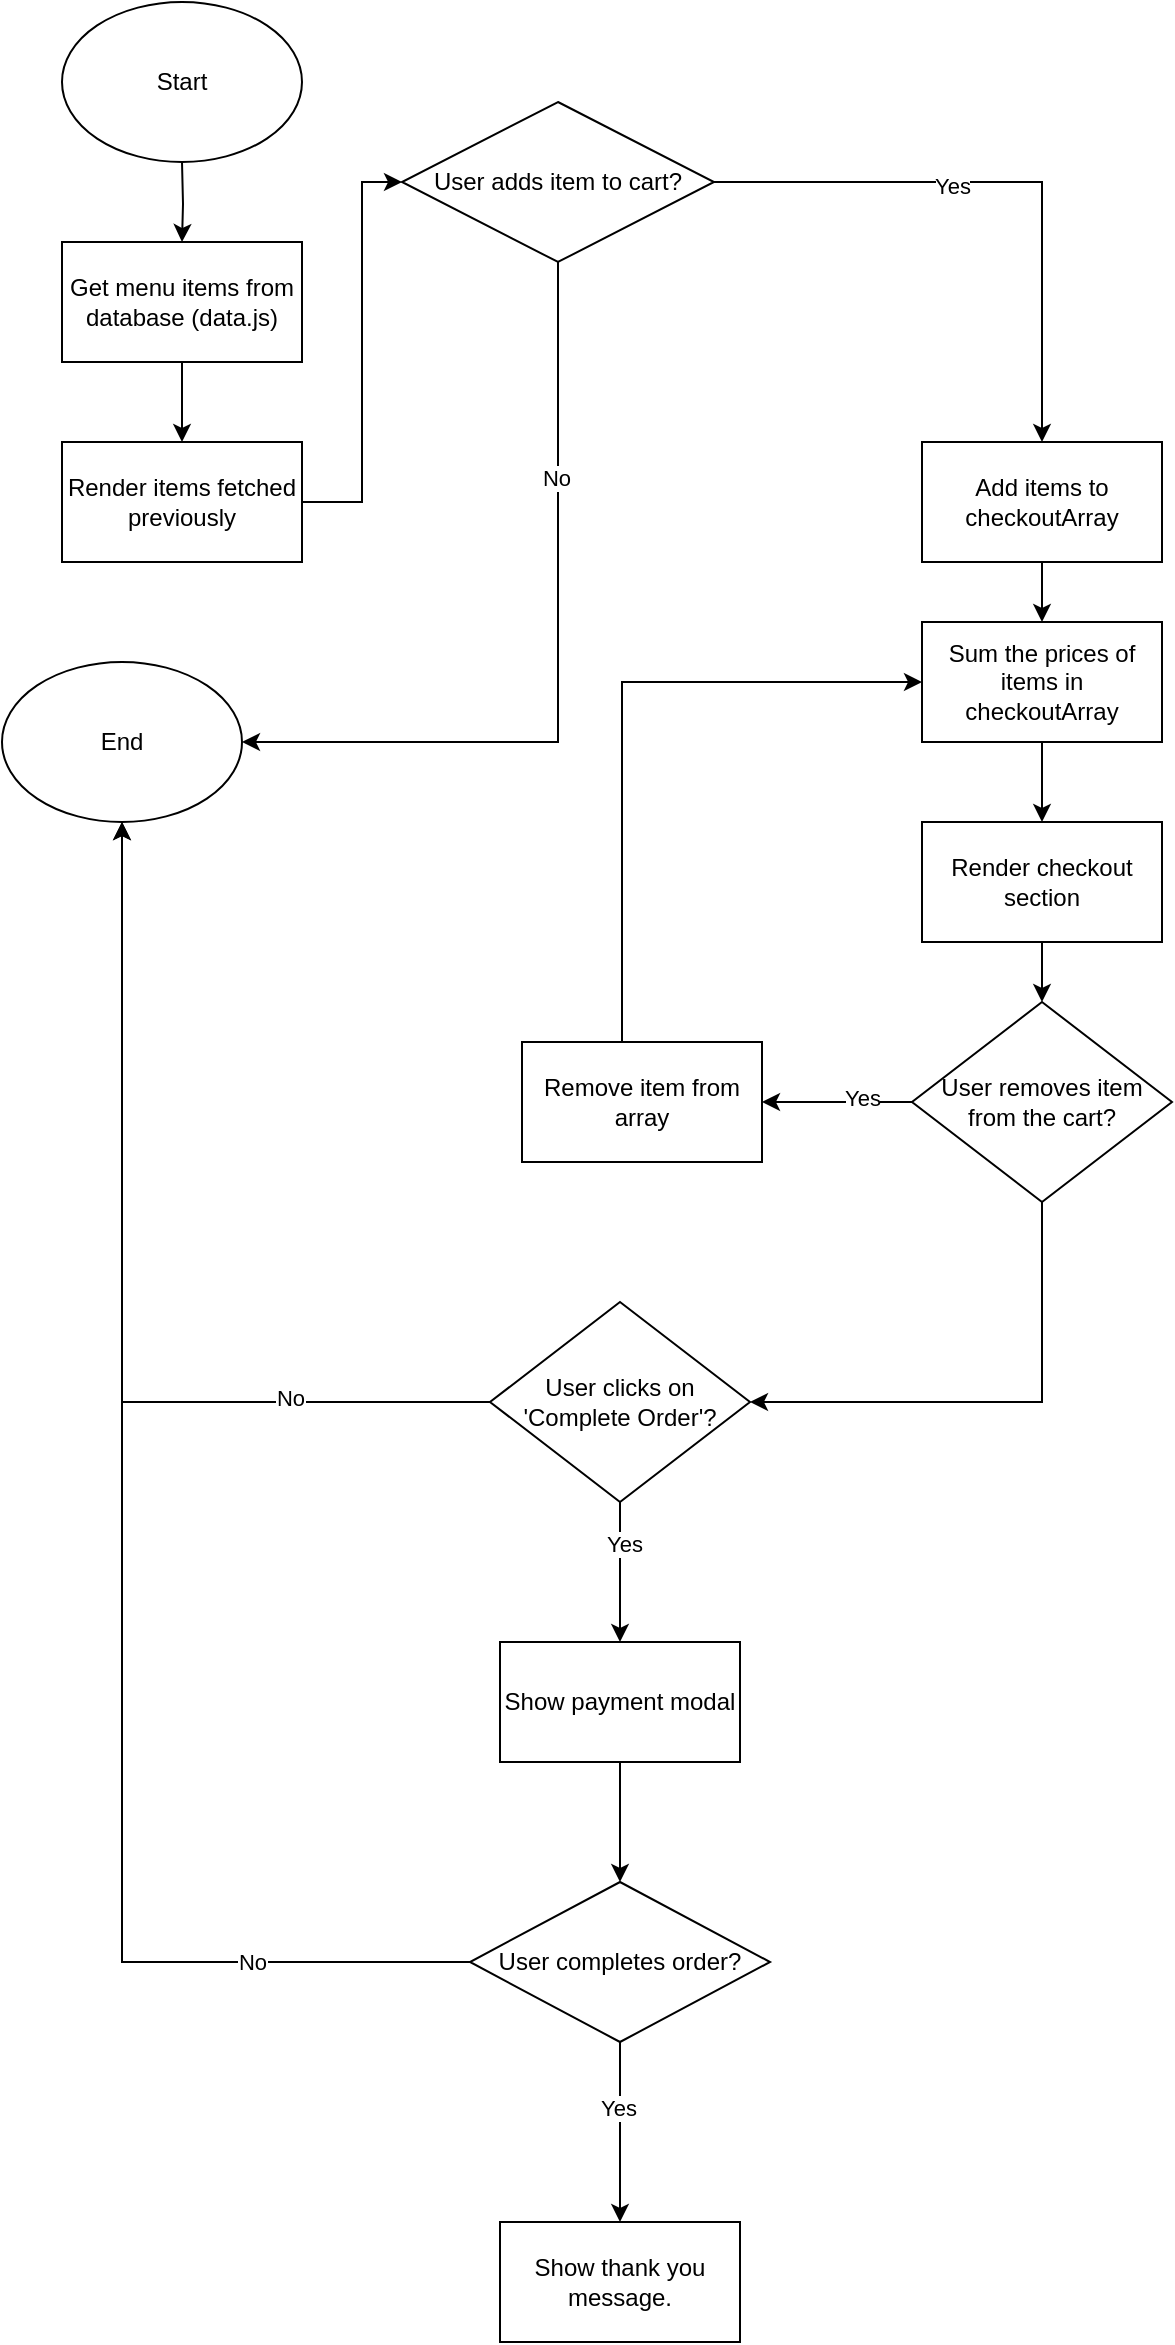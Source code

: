 <mxfile version="25.0.1">
  <diagram name="Page-1" id="1PA8uO2b0LN_SxK3HFD9">
    <mxGraphModel dx="2058" dy="880" grid="1" gridSize="10" guides="1" tooltips="1" connect="1" arrows="1" fold="1" page="1" pageScale="1" pageWidth="827" pageHeight="1169" math="0" shadow="0">
      <root>
        <mxCell id="0" />
        <mxCell id="1" parent="0" />
        <mxCell id="TBchTBvgdubEj2ai9RNC-3" value="" style="edgeStyle=orthogonalEdgeStyle;rounded=0;orthogonalLoop=1;jettySize=auto;html=1;" edge="1" parent="1" target="TBchTBvgdubEj2ai9RNC-2">
          <mxGeometry relative="1" as="geometry">
            <mxPoint x="260" y="100" as="sourcePoint" />
          </mxGeometry>
        </mxCell>
        <mxCell id="TBchTBvgdubEj2ai9RNC-5" value="" style="edgeStyle=orthogonalEdgeStyle;rounded=0;orthogonalLoop=1;jettySize=auto;html=1;" edge="1" parent="1" source="TBchTBvgdubEj2ai9RNC-2" target="TBchTBvgdubEj2ai9RNC-4">
          <mxGeometry relative="1" as="geometry" />
        </mxCell>
        <mxCell id="TBchTBvgdubEj2ai9RNC-2" value="Get menu items from database (data.js)" style="rounded=0;whiteSpace=wrap;html=1;" vertex="1" parent="1">
          <mxGeometry x="200" y="140" width="120" height="60" as="geometry" />
        </mxCell>
        <mxCell id="TBchTBvgdubEj2ai9RNC-12" value="" style="edgeStyle=orthogonalEdgeStyle;rounded=0;orthogonalLoop=1;jettySize=auto;html=1;entryX=0;entryY=0.5;entryDx=0;entryDy=0;" edge="1" parent="1" source="TBchTBvgdubEj2ai9RNC-4" target="TBchTBvgdubEj2ai9RNC-11">
          <mxGeometry relative="1" as="geometry">
            <Array as="points">
              <mxPoint x="350" y="270" />
              <mxPoint x="350" y="110" />
            </Array>
          </mxGeometry>
        </mxCell>
        <mxCell id="TBchTBvgdubEj2ai9RNC-4" value="Render items fetched previously" style="whiteSpace=wrap;html=1;" vertex="1" parent="1">
          <mxGeometry x="200" y="240" width="120" height="60" as="geometry" />
        </mxCell>
        <mxCell id="TBchTBvgdubEj2ai9RNC-8" value="Start" style="ellipse;whiteSpace=wrap;html=1;" vertex="1" parent="1">
          <mxGeometry x="200" y="20" width="120" height="80" as="geometry" />
        </mxCell>
        <mxCell id="TBchTBvgdubEj2ai9RNC-9" value="End" style="ellipse;whiteSpace=wrap;html=1;" vertex="1" parent="1">
          <mxGeometry x="170" y="350" width="120" height="80" as="geometry" />
        </mxCell>
        <mxCell id="TBchTBvgdubEj2ai9RNC-16" value="" style="edgeStyle=orthogonalEdgeStyle;rounded=0;orthogonalLoop=1;jettySize=auto;html=1;" edge="1" parent="1" source="TBchTBvgdubEj2ai9RNC-11" target="TBchTBvgdubEj2ai9RNC-15">
          <mxGeometry relative="1" as="geometry" />
        </mxCell>
        <mxCell id="TBchTBvgdubEj2ai9RNC-17" value="Yes" style="edgeLabel;html=1;align=center;verticalAlign=middle;resizable=0;points=[];" vertex="1" connectable="0" parent="TBchTBvgdubEj2ai9RNC-16">
          <mxGeometry x="-0.191" y="-2" relative="1" as="geometry">
            <mxPoint as="offset" />
          </mxGeometry>
        </mxCell>
        <mxCell id="TBchTBvgdubEj2ai9RNC-27" style="edgeStyle=orthogonalEdgeStyle;rounded=0;orthogonalLoop=1;jettySize=auto;html=1;entryX=1;entryY=0.5;entryDx=0;entryDy=0;" edge="1" parent="1" source="TBchTBvgdubEj2ai9RNC-11" target="TBchTBvgdubEj2ai9RNC-9">
          <mxGeometry relative="1" as="geometry">
            <Array as="points">
              <mxPoint x="448" y="390" />
            </Array>
          </mxGeometry>
        </mxCell>
        <mxCell id="TBchTBvgdubEj2ai9RNC-28" value="No" style="edgeLabel;html=1;align=center;verticalAlign=middle;resizable=0;points=[];" vertex="1" connectable="0" parent="TBchTBvgdubEj2ai9RNC-27">
          <mxGeometry x="-0.46" y="-1" relative="1" as="geometry">
            <mxPoint as="offset" />
          </mxGeometry>
        </mxCell>
        <mxCell id="TBchTBvgdubEj2ai9RNC-11" value="User adds item to cart?" style="rhombus;whiteSpace=wrap;html=1;" vertex="1" parent="1">
          <mxGeometry x="370" y="70" width="156" height="80" as="geometry" />
        </mxCell>
        <mxCell id="TBchTBvgdubEj2ai9RNC-19" value="" style="edgeStyle=orthogonalEdgeStyle;rounded=0;orthogonalLoop=1;jettySize=auto;html=1;" edge="1" parent="1" source="TBchTBvgdubEj2ai9RNC-15" target="TBchTBvgdubEj2ai9RNC-18">
          <mxGeometry relative="1" as="geometry" />
        </mxCell>
        <mxCell id="TBchTBvgdubEj2ai9RNC-15" value="Add items to checkoutArray" style="whiteSpace=wrap;html=1;" vertex="1" parent="1">
          <mxGeometry x="630" y="240" width="120" height="60" as="geometry" />
        </mxCell>
        <mxCell id="TBchTBvgdubEj2ai9RNC-21" value="" style="edgeStyle=orthogonalEdgeStyle;rounded=0;orthogonalLoop=1;jettySize=auto;html=1;" edge="1" parent="1" source="TBchTBvgdubEj2ai9RNC-18" target="TBchTBvgdubEj2ai9RNC-20">
          <mxGeometry relative="1" as="geometry" />
        </mxCell>
        <mxCell id="TBchTBvgdubEj2ai9RNC-18" value="Sum the prices of items in checkoutArray" style="whiteSpace=wrap;html=1;" vertex="1" parent="1">
          <mxGeometry x="630" y="330" width="120" height="60" as="geometry" />
        </mxCell>
        <mxCell id="TBchTBvgdubEj2ai9RNC-23" value="" style="edgeStyle=orthogonalEdgeStyle;rounded=0;orthogonalLoop=1;jettySize=auto;html=1;" edge="1" parent="1" source="TBchTBvgdubEj2ai9RNC-20" target="TBchTBvgdubEj2ai9RNC-22">
          <mxGeometry relative="1" as="geometry" />
        </mxCell>
        <mxCell id="TBchTBvgdubEj2ai9RNC-20" value="Render checkout section" style="whiteSpace=wrap;html=1;" vertex="1" parent="1">
          <mxGeometry x="630" y="430" width="120" height="60" as="geometry" />
        </mxCell>
        <mxCell id="TBchTBvgdubEj2ai9RNC-25" value="" style="edgeStyle=orthogonalEdgeStyle;rounded=0;orthogonalLoop=1;jettySize=auto;html=1;" edge="1" parent="1" source="TBchTBvgdubEj2ai9RNC-22" target="TBchTBvgdubEj2ai9RNC-24">
          <mxGeometry relative="1" as="geometry" />
        </mxCell>
        <mxCell id="TBchTBvgdubEj2ai9RNC-29" value="Yes" style="edgeLabel;html=1;align=center;verticalAlign=middle;resizable=0;points=[];" vertex="1" connectable="0" parent="TBchTBvgdubEj2ai9RNC-25">
          <mxGeometry x="-0.323" y="-2" relative="1" as="geometry">
            <mxPoint as="offset" />
          </mxGeometry>
        </mxCell>
        <mxCell id="TBchTBvgdubEj2ai9RNC-33" style="edgeStyle=orthogonalEdgeStyle;rounded=0;orthogonalLoop=1;jettySize=auto;html=1;entryX=1;entryY=0.5;entryDx=0;entryDy=0;" edge="1" parent="1" source="TBchTBvgdubEj2ai9RNC-22" target="TBchTBvgdubEj2ai9RNC-30">
          <mxGeometry relative="1" as="geometry">
            <Array as="points">
              <mxPoint x="690" y="720" />
            </Array>
          </mxGeometry>
        </mxCell>
        <mxCell id="TBchTBvgdubEj2ai9RNC-22" value="User removes item from the cart?" style="rhombus;whiteSpace=wrap;html=1;" vertex="1" parent="1">
          <mxGeometry x="625" y="520" width="130" height="100" as="geometry" />
        </mxCell>
        <mxCell id="TBchTBvgdubEj2ai9RNC-26" style="edgeStyle=orthogonalEdgeStyle;rounded=0;orthogonalLoop=1;jettySize=auto;html=1;entryX=0;entryY=0.5;entryDx=0;entryDy=0;" edge="1" parent="1" source="TBchTBvgdubEj2ai9RNC-24" target="TBchTBvgdubEj2ai9RNC-18">
          <mxGeometry relative="1" as="geometry">
            <Array as="points">
              <mxPoint x="480" y="360" />
            </Array>
          </mxGeometry>
        </mxCell>
        <mxCell id="TBchTBvgdubEj2ai9RNC-24" value="Remove item from array" style="whiteSpace=wrap;html=1;" vertex="1" parent="1">
          <mxGeometry x="430" y="540" width="120" height="60" as="geometry" />
        </mxCell>
        <mxCell id="TBchTBvgdubEj2ai9RNC-34" style="edgeStyle=orthogonalEdgeStyle;rounded=0;orthogonalLoop=1;jettySize=auto;html=1;entryX=0.5;entryY=1;entryDx=0;entryDy=0;" edge="1" parent="1" source="TBchTBvgdubEj2ai9RNC-30" target="TBchTBvgdubEj2ai9RNC-9">
          <mxGeometry relative="1" as="geometry" />
        </mxCell>
        <mxCell id="TBchTBvgdubEj2ai9RNC-35" value="No" style="edgeLabel;html=1;align=center;verticalAlign=middle;resizable=0;points=[];" vertex="1" connectable="0" parent="TBchTBvgdubEj2ai9RNC-34">
          <mxGeometry x="-0.575" y="-2" relative="1" as="geometry">
            <mxPoint as="offset" />
          </mxGeometry>
        </mxCell>
        <mxCell id="TBchTBvgdubEj2ai9RNC-36" value="" style="edgeStyle=orthogonalEdgeStyle;rounded=0;orthogonalLoop=1;jettySize=auto;html=1;" edge="1" parent="1" source="TBchTBvgdubEj2ai9RNC-30" target="TBchTBvgdubEj2ai9RNC-32">
          <mxGeometry relative="1" as="geometry" />
        </mxCell>
        <mxCell id="TBchTBvgdubEj2ai9RNC-37" value="Yes" style="edgeLabel;html=1;align=center;verticalAlign=middle;resizable=0;points=[];" vertex="1" connectable="0" parent="TBchTBvgdubEj2ai9RNC-36">
          <mxGeometry x="-0.402" y="2" relative="1" as="geometry">
            <mxPoint as="offset" />
          </mxGeometry>
        </mxCell>
        <mxCell id="TBchTBvgdubEj2ai9RNC-30" value="User clicks on &#39;Complete Order&#39;?" style="rhombus;whiteSpace=wrap;html=1;" vertex="1" parent="1">
          <mxGeometry x="414" y="670" width="130" height="100" as="geometry" />
        </mxCell>
        <mxCell id="TBchTBvgdubEj2ai9RNC-39" value="" style="edgeStyle=orthogonalEdgeStyle;rounded=0;orthogonalLoop=1;jettySize=auto;html=1;" edge="1" parent="1" source="TBchTBvgdubEj2ai9RNC-32" target="TBchTBvgdubEj2ai9RNC-38">
          <mxGeometry relative="1" as="geometry" />
        </mxCell>
        <mxCell id="TBchTBvgdubEj2ai9RNC-32" value="Show payment modal" style="whiteSpace=wrap;html=1;" vertex="1" parent="1">
          <mxGeometry x="419" y="840" width="120" height="60" as="geometry" />
        </mxCell>
        <mxCell id="TBchTBvgdubEj2ai9RNC-40" style="edgeStyle=orthogonalEdgeStyle;rounded=0;orthogonalLoop=1;jettySize=auto;html=1;entryX=0.5;entryY=1;entryDx=0;entryDy=0;" edge="1" parent="1" source="TBchTBvgdubEj2ai9RNC-38" target="TBchTBvgdubEj2ai9RNC-9">
          <mxGeometry relative="1" as="geometry" />
        </mxCell>
        <mxCell id="TBchTBvgdubEj2ai9RNC-41" value="No" style="edgeLabel;html=1;align=center;verticalAlign=middle;resizable=0;points=[];" vertex="1" connectable="0" parent="TBchTBvgdubEj2ai9RNC-40">
          <mxGeometry x="-0.705" relative="1" as="geometry">
            <mxPoint as="offset" />
          </mxGeometry>
        </mxCell>
        <mxCell id="TBchTBvgdubEj2ai9RNC-43" value="" style="edgeStyle=orthogonalEdgeStyle;rounded=0;orthogonalLoop=1;jettySize=auto;html=1;" edge="1" parent="1" source="TBchTBvgdubEj2ai9RNC-38" target="TBchTBvgdubEj2ai9RNC-42">
          <mxGeometry relative="1" as="geometry" />
        </mxCell>
        <mxCell id="TBchTBvgdubEj2ai9RNC-44" value="Yes" style="edgeLabel;html=1;align=center;verticalAlign=middle;resizable=0;points=[];" vertex="1" connectable="0" parent="TBchTBvgdubEj2ai9RNC-43">
          <mxGeometry x="-0.281" y="-1" relative="1" as="geometry">
            <mxPoint as="offset" />
          </mxGeometry>
        </mxCell>
        <mxCell id="TBchTBvgdubEj2ai9RNC-38" value="User completes order?" style="rhombus;whiteSpace=wrap;html=1;" vertex="1" parent="1">
          <mxGeometry x="404" y="960" width="150" height="80" as="geometry" />
        </mxCell>
        <mxCell id="TBchTBvgdubEj2ai9RNC-42" value="Show thank you message." style="whiteSpace=wrap;html=1;" vertex="1" parent="1">
          <mxGeometry x="419" y="1130" width="120" height="60" as="geometry" />
        </mxCell>
      </root>
    </mxGraphModel>
  </diagram>
</mxfile>
